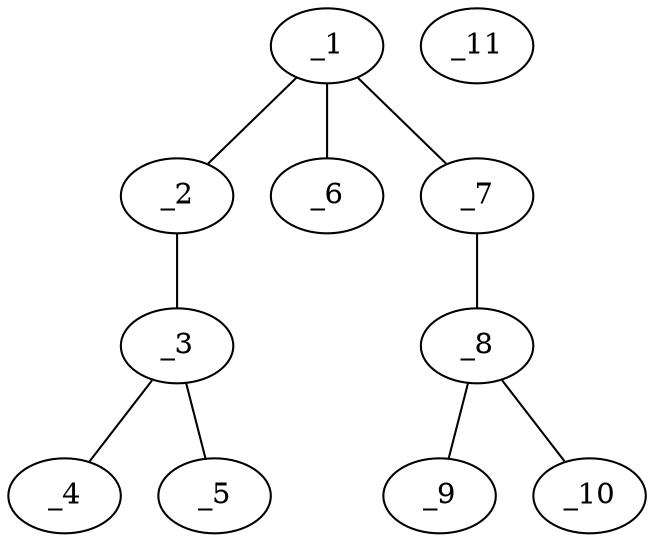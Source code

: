 graph molid668523 {
	_1	 [charge=0,
		chem=4,
		symbol="N  ",
		x="4.5981",
		y="0.25"];
	_2	 [charge=0,
		chem=1,
		symbol="C  ",
		x="5.4641",
		y="0.75"];
	_1 -- _2	 [valence=1];
	_6	 [charge=0,
		chem=1,
		symbol="C  ",
		x="4.5981",
		y="-0.75"];
	_1 -- _6	 [valence=1];
	_7	 [charge=0,
		chem=1,
		symbol="C  ",
		x="3.7321",
		y="0.75"];
	_1 -- _7	 [valence=1];
	_3	 [charge=0,
		chem=1,
		symbol="C  ",
		x="6.3301",
		y="0.25"];
	_2 -- _3	 [valence=1];
	_4	 [charge=0,
		chem=1,
		symbol="C  ",
		x="7.1962",
		y="0.75"];
	_3 -- _4	 [valence=1];
	_5	 [charge=0,
		chem=7,
		symbol="Cl ",
		x="6.3301",
		y="-0.75"];
	_3 -- _5	 [valence=1];
	_8	 [charge=0,
		chem=1,
		symbol="C  ",
		x="2.866",
		y="0.25"];
	_7 -- _8	 [valence=1];
	_9	 [charge=0,
		chem=1,
		symbol="C  ",
		x=2,
		y="0.75"];
	_8 -- _9	 [valence=1];
	_10	 [charge=0,
		chem=7,
		symbol="Cl ",
		x="2.866",
		y="-0.75"];
	_8 -- _10	 [valence=1];
	_11	 [charge=0,
		chem=7,
		symbol="Cl ",
		x="9.1962",
		y=0];
}

